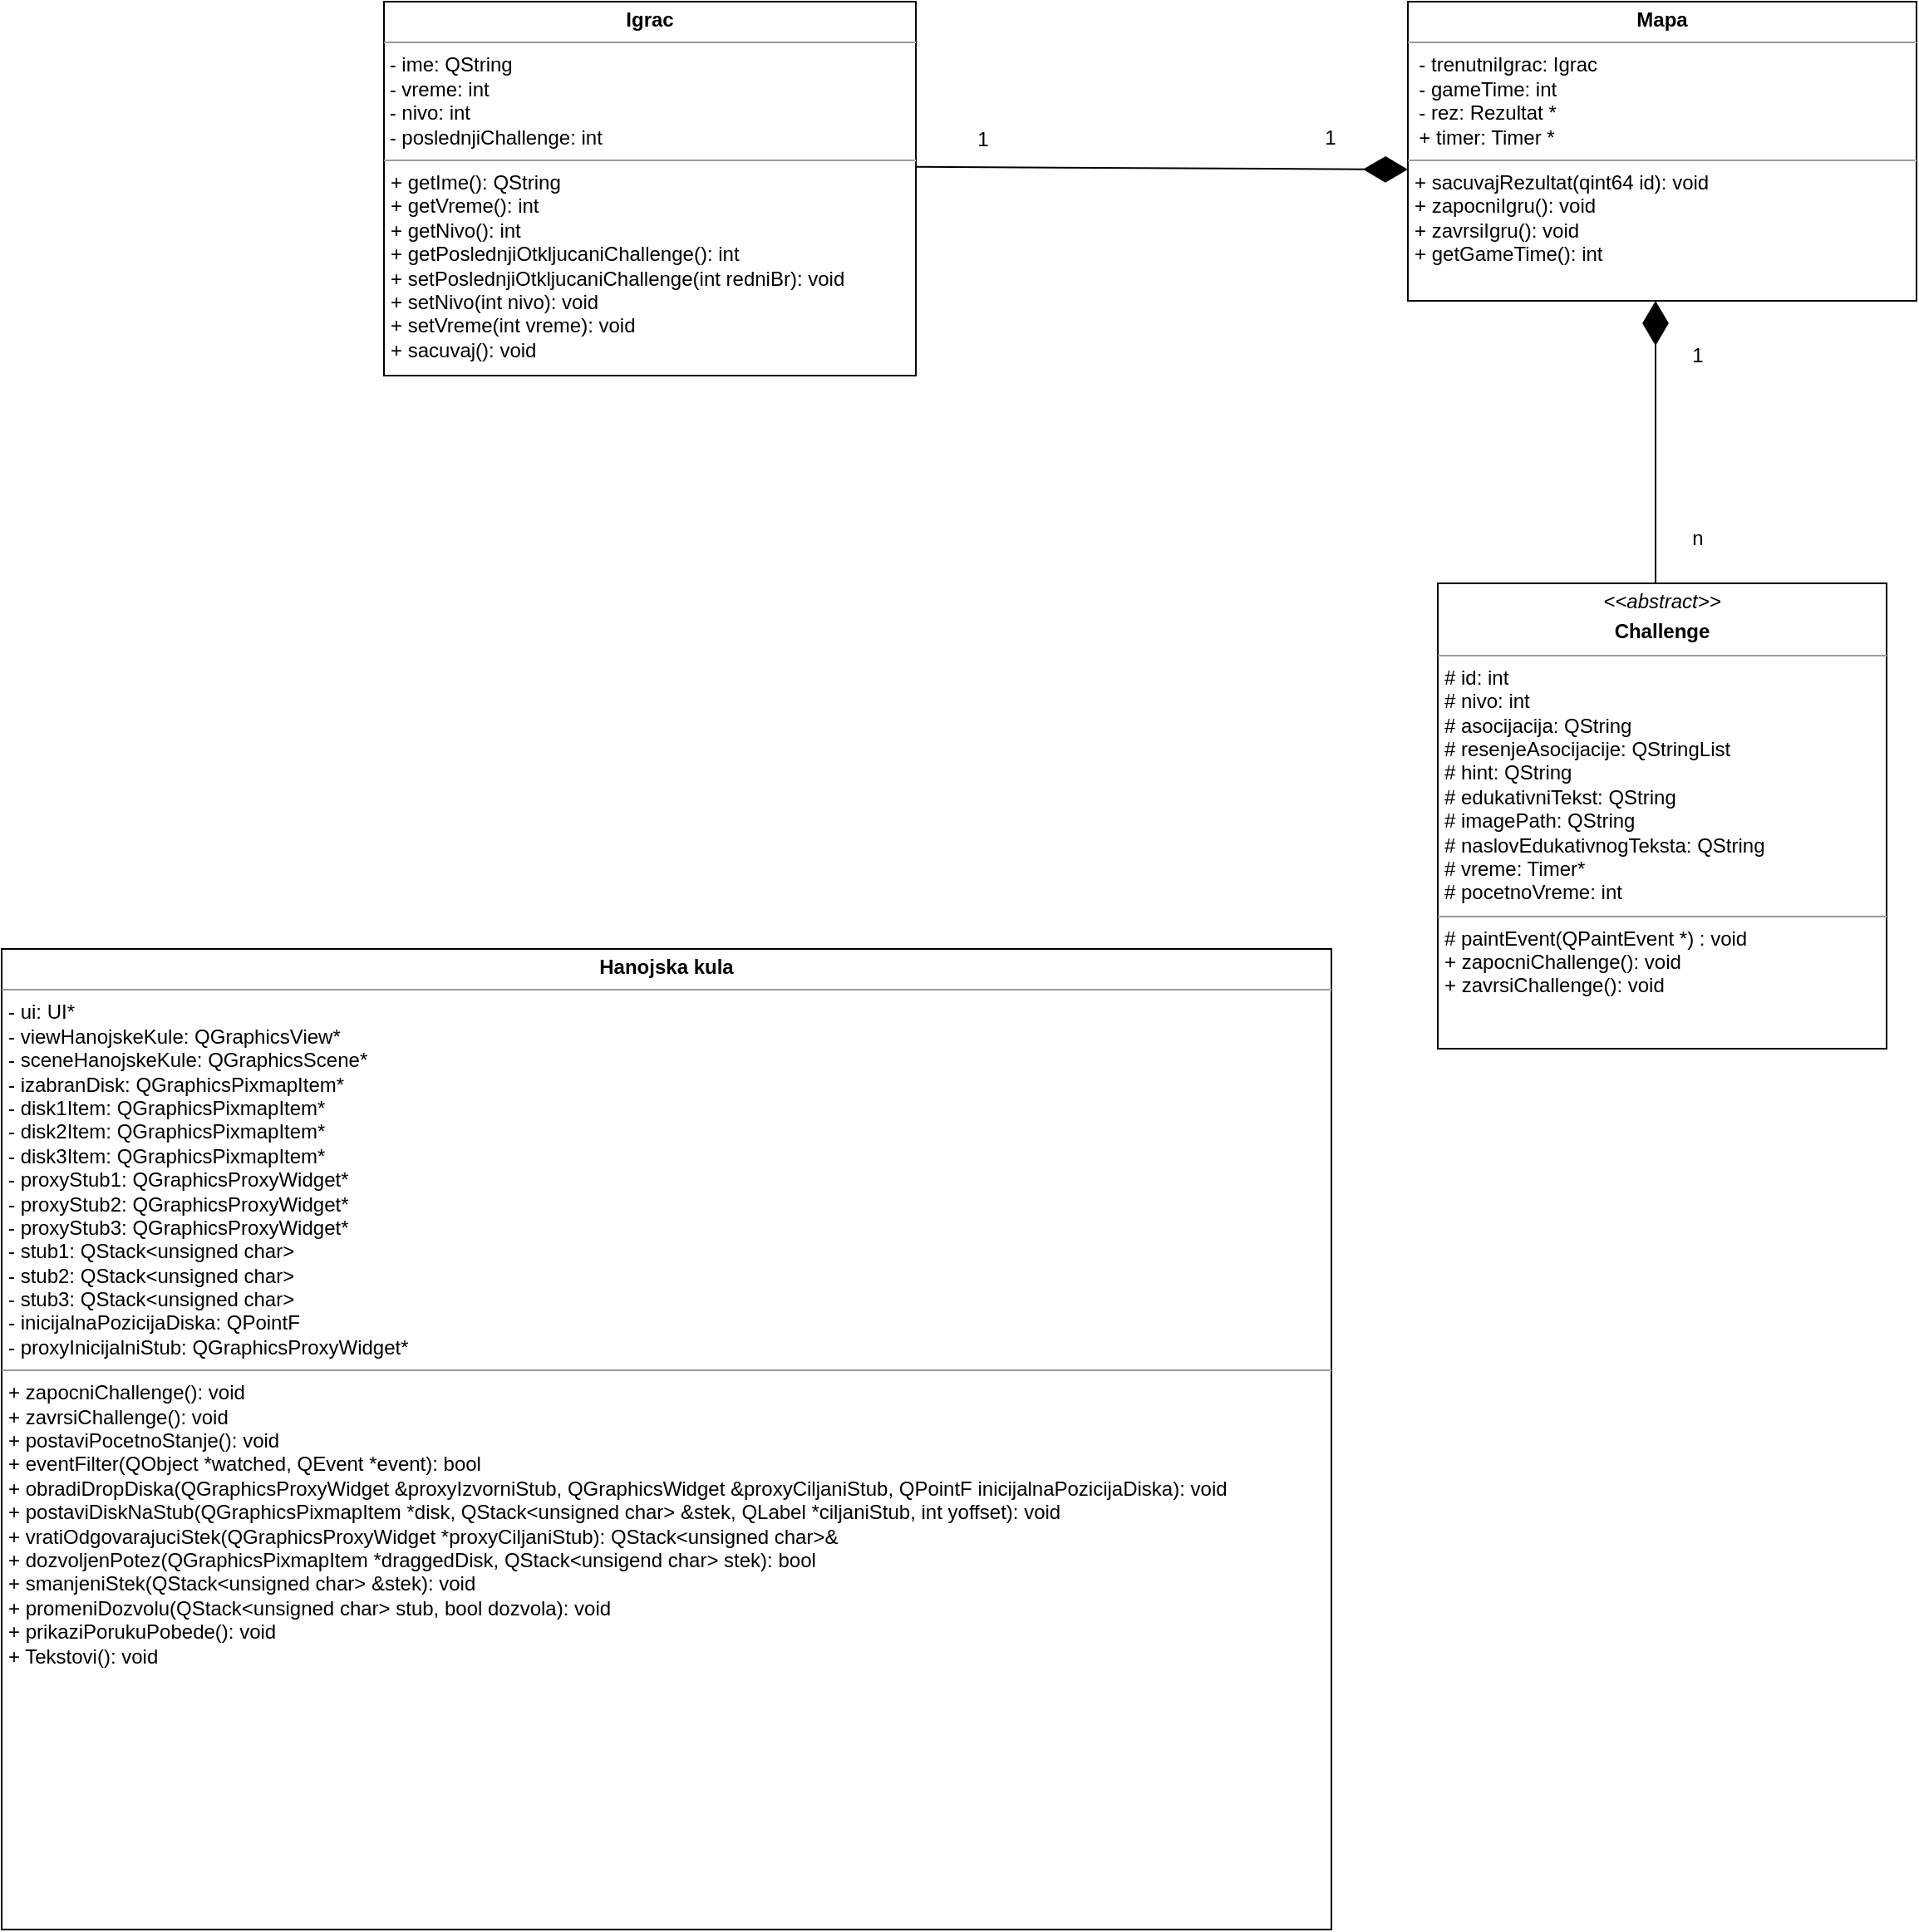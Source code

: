 <mxfile version="22.1.16" type="github">
  <diagram id="C5RBs43oDa-KdzZeNtuy" name="Page-1">
    <mxGraphModel dx="2000" dy="647" grid="1" gridSize="10" guides="1" tooltips="1" connect="1" arrows="1" fold="1" page="1" pageScale="1" pageWidth="827" pageHeight="1169" math="0" shadow="0">
      <root>
        <mxCell id="WIyWlLk6GJQsqaUBKTNV-0" />
        <mxCell id="WIyWlLk6GJQsqaUBKTNV-1" parent="WIyWlLk6GJQsqaUBKTNV-0" />
        <mxCell id="ZKOXfF2M6UwEkX-C8sho-0" value="&lt;p style=&quot;margin:0px;margin-top:4px;text-align:center;&quot;&gt;&lt;i&gt;&amp;lt;&amp;lt;abstract&amp;gt;&amp;gt;&lt;/i&gt;&lt;b&gt;&lt;i&gt;&lt;br&gt;&lt;/i&gt;&lt;/b&gt;&lt;/p&gt;&lt;p style=&quot;margin:0px;margin-top:4px;text-align:center;&quot;&gt;&lt;b&gt;Challenge&lt;/b&gt;&lt;/p&gt;&lt;hr size=&quot;1&quot;&gt;&lt;p style=&quot;margin:0px;margin-left:4px;&quot;&gt;# id: int&lt;/p&gt;&lt;p style=&quot;margin:0px;margin-left:4px;&quot;&gt;# nivo: int&lt;/p&gt;&lt;p style=&quot;margin:0px;margin-left:4px;&quot;&gt;# asocijacija: QString&lt;/p&gt;&lt;p style=&quot;margin:0px;margin-left:4px;&quot;&gt;# resenjeAsocijacije: QStringList&lt;/p&gt;&lt;p style=&quot;margin:0px;margin-left:4px;&quot;&gt;# hint: QString&lt;/p&gt;&lt;p style=&quot;margin:0px;margin-left:4px;&quot;&gt;# edukativniTekst: QString&lt;/p&gt;&lt;p style=&quot;margin:0px;margin-left:4px;&quot;&gt;# imagePath: QString&lt;/p&gt;&lt;p style=&quot;margin:0px;margin-left:4px;&quot;&gt;# naslovEdukativnogTeksta: QString&lt;/p&gt;&lt;p style=&quot;margin:0px;margin-left:4px;&quot;&gt;# vreme: Timer*&lt;/p&gt;&lt;p style=&quot;margin:0px;margin-left:4px;&quot;&gt;# pocetnoVreme: int&lt;/p&gt;&lt;hr size=&quot;1&quot;&gt;&lt;p style=&quot;margin:0px;margin-left:4px;&quot;&gt;# paintEvent(QPaintEvent *) : void&lt;/p&gt;&lt;p style=&quot;margin:0px;margin-left:4px;&quot;&gt;+ zapocniChallenge(): void&lt;/p&gt;&lt;p style=&quot;margin:0px;margin-left:4px;&quot;&gt;+ zavrsiChallenge(): void&lt;/p&gt;&lt;p style=&quot;margin:0px;margin-left:4px;&quot;&gt;&lt;br&gt;&lt;/p&gt;" style="verticalAlign=top;align=left;overflow=fill;fontSize=12;fontFamily=Helvetica;html=1;whiteSpace=wrap;" vertex="1" parent="WIyWlLk6GJQsqaUBKTNV-1">
          <mxGeometry x="334" y="500" width="270" height="280" as="geometry" />
        </mxCell>
        <mxCell id="ZKOXfF2M6UwEkX-C8sho-1" value="&lt;p style=&quot;margin:0px;margin-top:4px;text-align:center;&quot;&gt;&lt;b&gt;Mapa&lt;/b&gt;&lt;br&gt;&lt;/p&gt;&lt;hr size=&quot;1&quot;&gt;&lt;div&gt;&amp;nbsp; - trenutniIgrac: Igrac&lt;/div&gt;&lt;div&gt;&amp;nbsp; - gameTime: int&lt;/div&gt;&lt;div&gt;&amp;nbsp; - rez: Rezultat *&lt;/div&gt;&lt;div&gt;&amp;nbsp; + timer: Timer *&lt;br&gt;&lt;/div&gt;&lt;hr size=&quot;1&quot;&gt;&lt;p style=&quot;margin:0px;margin-left:4px;&quot;&gt;+ sacuvajRezultat(qint64 id): void&lt;/p&gt;&lt;p style=&quot;margin:0px;margin-left:4px;&quot;&gt;+ zapocniIgru(): void&lt;/p&gt;&lt;p style=&quot;margin:0px;margin-left:4px;&quot;&gt;+ zavrsiIgru(): void&lt;/p&gt;&lt;p style=&quot;margin:0px;margin-left:4px;&quot;&gt;+ getGameTime(): int&lt;br&gt;&lt;/p&gt;" style="verticalAlign=top;align=left;overflow=fill;fontSize=12;fontFamily=Helvetica;html=1;whiteSpace=wrap;" vertex="1" parent="WIyWlLk6GJQsqaUBKTNV-1">
          <mxGeometry x="316" y="150" width="306" height="180" as="geometry" />
        </mxCell>
        <mxCell id="ZKOXfF2M6UwEkX-C8sho-3" value="" style="endArrow=diamondThin;endFill=1;endSize=24;html=1;rounded=0;" edge="1" parent="WIyWlLk6GJQsqaUBKTNV-1">
          <mxGeometry width="160" relative="1" as="geometry">
            <mxPoint x="465" y="500" as="sourcePoint" />
            <mxPoint x="465" y="330" as="targetPoint" />
          </mxGeometry>
        </mxCell>
        <mxCell id="ZKOXfF2M6UwEkX-C8sho-4" value="1" style="text;html=1;align=center;verticalAlign=middle;resizable=0;points=[];autosize=1;strokeColor=none;fillColor=none;" vertex="1" parent="WIyWlLk6GJQsqaUBKTNV-1">
          <mxGeometry x="475" y="348" width="30" height="30" as="geometry" />
        </mxCell>
        <mxCell id="ZKOXfF2M6UwEkX-C8sho-5" value="n" style="text;html=1;align=center;verticalAlign=middle;resizable=0;points=[];autosize=1;strokeColor=none;fillColor=none;" vertex="1" parent="WIyWlLk6GJQsqaUBKTNV-1">
          <mxGeometry x="475" y="458" width="30" height="30" as="geometry" />
        </mxCell>
        <mxCell id="ZKOXfF2M6UwEkX-C8sho-6" value="&lt;p style=&quot;margin:0px;margin-top:4px;text-align:center;&quot;&gt;&lt;b&gt;Igrac&lt;/b&gt;&lt;br&gt;&lt;/p&gt;&lt;hr size=&quot;1&quot;&gt;&lt;div&gt;&amp;nbsp;- ime: QString&lt;/div&gt;&lt;div&gt;&amp;nbsp;- vreme: int&lt;/div&gt;&lt;div&gt;&amp;nbsp;- nivo: int &lt;br&gt;&lt;/div&gt;&lt;div&gt;&amp;nbsp;- poslednjiChallenge: int&lt;br&gt; &lt;/div&gt;&lt;hr size=&quot;1&quot;&gt;&lt;p style=&quot;margin:0px;margin-left:4px;&quot;&gt;+ getIme(): QString &lt;br&gt;&lt;/p&gt;&lt;p style=&quot;margin:0px;margin-left:4px;&quot;&gt;+ getVreme(): int&lt;/p&gt;&lt;p style=&quot;margin:0px;margin-left:4px;&quot;&gt;+ getNivo(): int &lt;br&gt;&lt;/p&gt;&lt;p style=&quot;margin:0px;margin-left:4px;&quot;&gt;+ getPoslednjiOtkljucaniChallenge(): int&lt;/p&gt;&lt;p style=&quot;margin:0px;margin-left:4px;&quot;&gt;+ setPoslednjiOtkljucaniChallenge(int redniBr): void&lt;/p&gt;&lt;p style=&quot;margin:0px;margin-left:4px;&quot;&gt;+ setNivo(int nivo): void&lt;/p&gt;&lt;p style=&quot;margin:0px;margin-left:4px;&quot;&gt;+ setVreme(int vreme): void&lt;/p&gt;&lt;p style=&quot;margin:0px;margin-left:4px;&quot;&gt;+ sacuvaj(): void&lt;br&gt;&lt;/p&gt;" style="verticalAlign=top;align=left;overflow=fill;fontSize=12;fontFamily=Helvetica;html=1;whiteSpace=wrap;" vertex="1" parent="WIyWlLk6GJQsqaUBKTNV-1">
          <mxGeometry x="-300" y="150" width="320" height="225" as="geometry" />
        </mxCell>
        <mxCell id="ZKOXfF2M6UwEkX-C8sho-7" value="" style="endArrow=diamondThin;endFill=1;endSize=24;html=1;rounded=0;" edge="1" parent="WIyWlLk6GJQsqaUBKTNV-1">
          <mxGeometry width="160" relative="1" as="geometry">
            <mxPoint x="20" y="249.377" as="sourcePoint" />
            <mxPoint x="316" y="251" as="targetPoint" />
          </mxGeometry>
        </mxCell>
        <mxCell id="ZKOXfF2M6UwEkX-C8sho-8" value="1" style="text;html=1;align=center;verticalAlign=middle;resizable=0;points=[];autosize=1;strokeColor=none;fillColor=none;" vertex="1" parent="WIyWlLk6GJQsqaUBKTNV-1">
          <mxGeometry x="45" y="218" width="30" height="30" as="geometry" />
        </mxCell>
        <mxCell id="ZKOXfF2M6UwEkX-C8sho-9" value="&lt;div&gt;1&lt;/div&gt;" style="text;html=1;align=center;verticalAlign=middle;resizable=0;points=[];autosize=1;strokeColor=none;fillColor=none;" vertex="1" parent="WIyWlLk6GJQsqaUBKTNV-1">
          <mxGeometry x="254" y="217" width="30" height="30" as="geometry" />
        </mxCell>
        <mxCell id="ZKOXfF2M6UwEkX-C8sho-10" value="&lt;p style=&quot;margin:0px;margin-top:4px;text-align:center;&quot;&gt;&lt;b&gt;Hanojska kula&lt;br&gt;&lt;/b&gt;&lt;/p&gt;&lt;hr size=&quot;1&quot;&gt;&lt;p style=&quot;margin:0px;margin-left:4px;&quot;&gt;- ui: UI*&lt;/p&gt;&lt;p style=&quot;margin:0px;margin-left:4px;&quot;&gt;- viewHanojskeKule: QGraphicsView*&lt;/p&gt;&lt;p style=&quot;margin:0px;margin-left:4px;&quot;&gt;- sceneHanojskeKule: QGraphicsScene*&lt;/p&gt;&lt;p style=&quot;margin:0px;margin-left:4px;&quot;&gt;- izabranDisk: QGraphicsPixmapItem*&lt;/p&gt;&lt;p style=&quot;margin:0px;margin-left:4px;&quot;&gt;- disk1Item: QGraphicsPixmapItem*&lt;/p&gt;&lt;p style=&quot;margin:0px;margin-left:4px;&quot;&gt;- disk2Item: QGraphicsPixmapItem*&lt;/p&gt;&lt;p style=&quot;margin:0px;margin-left:4px;&quot;&gt;- disk3Item: QGraphicsPixmapItem*&lt;/p&gt;&lt;p style=&quot;margin:0px;margin-left:4px;&quot;&gt;- proxyStub1: QGraphicsProxyWidget*&lt;/p&gt;&lt;p style=&quot;margin:0px;margin-left:4px;&quot;&gt;- proxyStub2: QGraphicsProxyWidget*&lt;/p&gt;&lt;p style=&quot;margin:0px;margin-left:4px;&quot;&gt;- proxyStub3: QGraphicsProxyWidget*&lt;/p&gt;&lt;p style=&quot;margin:0px;margin-left:4px;&quot;&gt;- stub1: QStack&amp;lt;unsigned char&amp;gt;&lt;/p&gt;&lt;p style=&quot;margin:0px;margin-left:4px;&quot;&gt;- stub2: QStack&amp;lt;unsigned char&amp;gt;&lt;/p&gt;&lt;p style=&quot;margin:0px;margin-left:4px;&quot;&gt;- stub3: QStack&amp;lt;unsigned char&amp;gt;&lt;/p&gt;&lt;p style=&quot;margin:0px;margin-left:4px;&quot;&gt;- inicijalnaPozicijaDiska: QPointF&lt;/p&gt;&lt;p style=&quot;margin:0px;margin-left:4px;&quot;&gt;- proxyInicijalniStub: QGraphicsProxyWidget*&lt;br&gt;&lt;/p&gt;&lt;hr size=&quot;1&quot;&gt;&lt;p style=&quot;margin:0px;margin-left:4px;&quot;&gt;+ zapocniChallenge(): void&lt;/p&gt;&lt;p style=&quot;margin:0px;margin-left:4px;&quot;&gt;+ zavrsiChallenge(): void&lt;/p&gt;&lt;p style=&quot;margin:0px;margin-left:4px;&quot;&gt;+ postaviPocetnoStanje(): void&lt;/p&gt;&lt;p style=&quot;margin:0px;margin-left:4px;&quot;&gt;+ eventFilter(QObject *watched, QEvent *event): bool&lt;/p&gt;&lt;p style=&quot;margin:0px;margin-left:4px;&quot;&gt;+ obradiDropDiska(QGraphicsProxyWidget &amp;amp;proxyIzvorniStub, QGraphicsWidget &amp;amp;proxyCiljaniStub, QPointF inicijalnaPozicijaDiska): void&lt;/p&gt;&lt;p style=&quot;margin:0px;margin-left:4px;&quot;&gt;+ postaviDiskNaStub(QGraphicsPixmapItem *disk, QStack&amp;lt;unsigned char&amp;gt; &amp;amp;stek, QLabel *ciljaniStub, int yoffset): void&lt;/p&gt;&lt;p style=&quot;margin:0px;margin-left:4px;&quot;&gt;+ vratiOdgovarajuciStek(QGraphicsProxyWidget *proxyCiljaniStub): QStack&amp;lt;unsigned char&amp;gt;&amp;amp;&lt;/p&gt;&lt;p style=&quot;margin:0px;margin-left:4px;&quot;&gt;+ dozvoljenPotez(QGraphicsPixmapItem *draggedDisk, QStack&amp;lt;unsigend char&amp;gt; stek): bool&lt;/p&gt;&lt;p style=&quot;margin:0px;margin-left:4px;&quot;&gt;+ smanjeniStek(QStack&amp;lt;unsigned char&amp;gt; &amp;amp;stek): void&lt;/p&gt;&lt;p style=&quot;margin:0px;margin-left:4px;&quot;&gt;+ promeniDozvolu(QStack&amp;lt;unsigned char&amp;gt; stub, bool dozvola): void&lt;/p&gt;&lt;p style=&quot;margin:0px;margin-left:4px;&quot;&gt;+ prikaziPorukuPobede(): void&lt;/p&gt;&lt;p style=&quot;margin:0px;margin-left:4px;&quot;&gt;+ Tekstovi(): void&lt;br&gt;&lt;/p&gt;&lt;p style=&quot;margin:0px;margin-left:4px;&quot;&gt;&lt;br&gt;&lt;/p&gt;&lt;p style=&quot;margin:0px;margin-left:4px;&quot;&gt;&amp;nbsp;&lt;/p&gt;" style="verticalAlign=top;align=left;overflow=fill;fontSize=12;fontFamily=Helvetica;html=1;whiteSpace=wrap;" vertex="1" parent="WIyWlLk6GJQsqaUBKTNV-1">
          <mxGeometry x="-530" y="720" width="800" height="590" as="geometry" />
        </mxCell>
      </root>
    </mxGraphModel>
  </diagram>
</mxfile>
